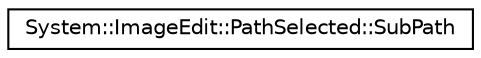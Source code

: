digraph G
{
  edge [fontname="Helvetica",fontsize="10",labelfontname="Helvetica",labelfontsize="10"];
  node [fontname="Helvetica",fontsize="10",shape=record];
  rankdir="LR";
  Node1 [label="System::ImageEdit::PathSelected::SubPath",height=0.2,width=0.4,color="black", fillcolor="white", style="filled",URL="$class_system_1_1_image_edit_1_1_path_selected_1_1_sub_path.html"];
}
